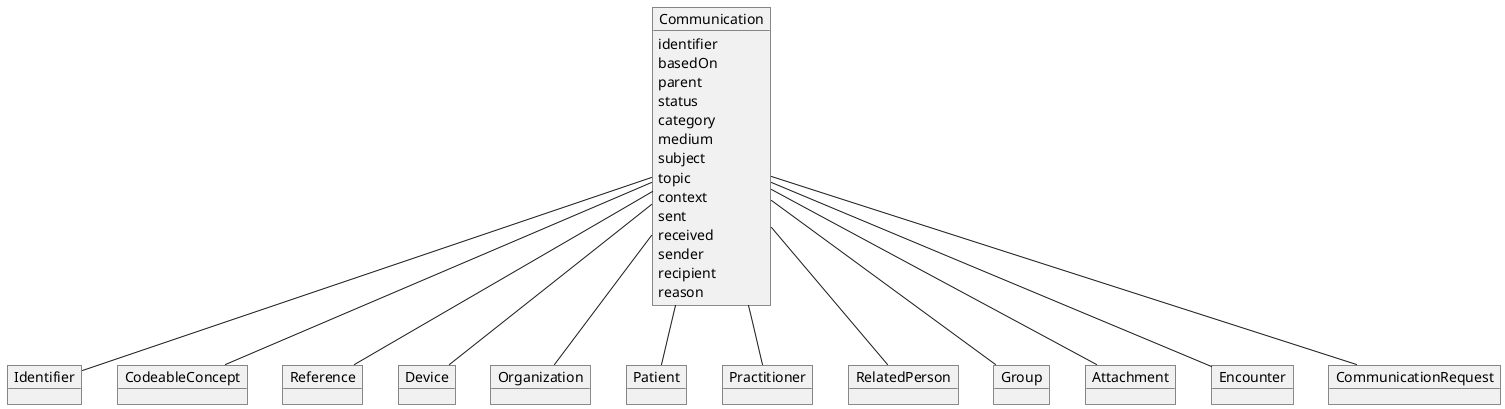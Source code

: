 @startuml
object Communication{
    identifier
    basedOn
    parent
    status
    category
    medium
    subject
    topic
    context
    sent
    received
    sender
    recipient
    reason    
}


object Identifier
object CodeableConcept
object Reference
object Device
object Organization
object Patient
object Practitioner
object RelatedPerson
object Group
object Attachment
object Encounter
object CommunicationRequest

Communication -- Identifier
Communication -- CodeableConcept
Communication -- Reference
Communication -- Device
Communication -- Organization
Communication -- Patient
Communication -- Practitioner
Communication -- RelatedPerson
Communication -- Group
Communication -- Attachment
Communication -- Encounter
Communication -- CommunicationRequest
@enduml
